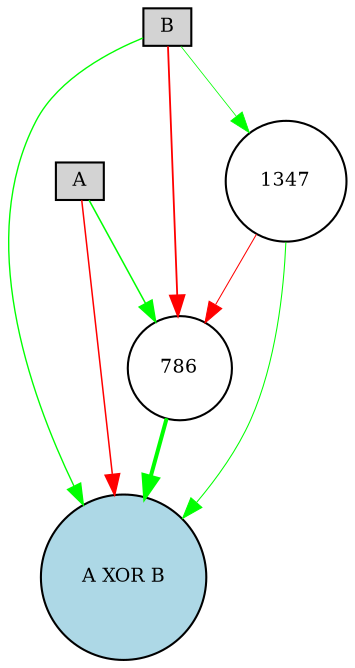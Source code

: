 digraph {
	node [fontsize=9 height=0.2 shape=circle width=0.2]
	A [fillcolor=lightgray shape=box style=filled]
	B [fillcolor=lightgray shape=box style=filled]
	"A XOR B" [fillcolor=lightblue style=filled]
	786 [fillcolor=white style=filled]
	1347 [fillcolor=white style=filled]
	A -> "A XOR B" [color=red penwidth=0.7232160853412383 style=solid]
	B -> "A XOR B" [color=green penwidth=0.6595465620697463 style=solid]
	A -> 786 [color=green penwidth=0.736259651066393 style=solid]
	786 -> "A XOR B" [color=green penwidth=1.926518247306949 style=solid]
	B -> 786 [color=red penwidth=0.875602433219722 style=solid]
	B -> 1347 [color=green penwidth=0.37743546824068996 style=solid]
	1347 -> "A XOR B" [color=green penwidth=0.5019940887987215 style=solid]
	1347 -> 786 [color=red penwidth=0.49218058443998114 style=solid]
}
